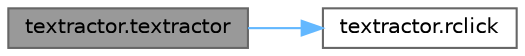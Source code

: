 digraph "textractor.textractor"
{
 // LATEX_PDF_SIZE
  bgcolor="transparent";
  edge [fontname=Helvetica,fontsize=10,labelfontname=Helvetica,labelfontsize=10];
  node [fontname=Helvetica,fontsize=10,shape=box,height=0.2,width=0.4];
  rankdir="LR";
  Node1 [label="textractor.textractor",height=0.2,width=0.4,color="gray40", fillcolor="grey60", style="filled", fontcolor="black",tooltip=" "];
  Node1 -> Node2 [color="steelblue1",style="solid"];
  Node2 [label="textractor.rclick",height=0.2,width=0.4,color="grey40", fillcolor="white", style="filled",URL="$dd/d30/namespacetextractor.html#add3d6e795d3eff9a8c6de6d13f6a3be1",tooltip=" "];
}
